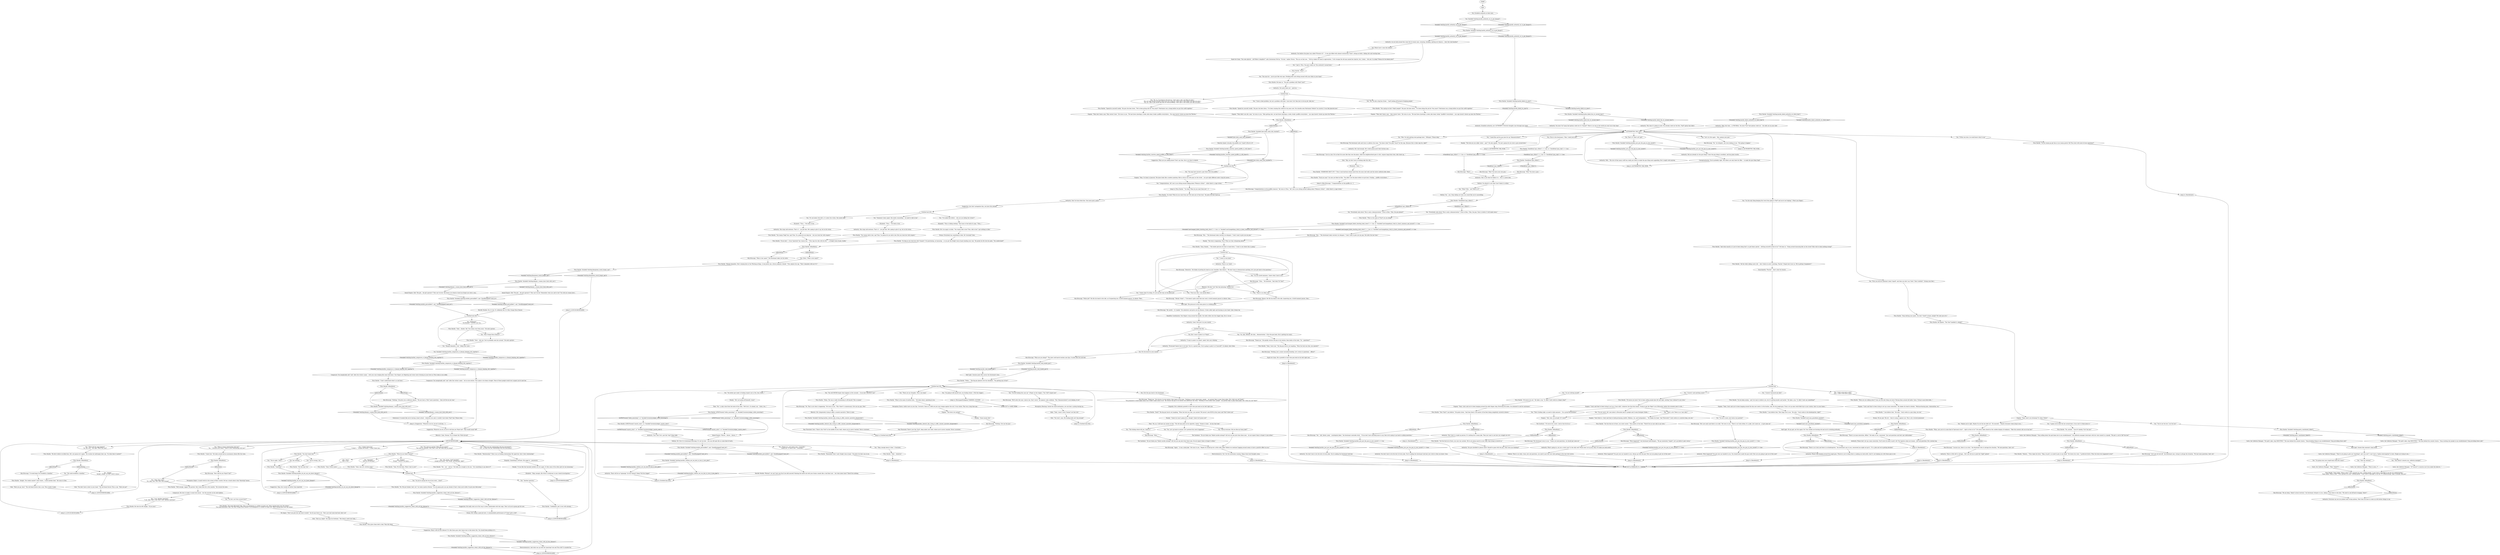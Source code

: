 # WHIRLING F1 / HARDIE AUTHORITY WC
# THE WHITE CHECK TO GET TO KLAASJE
# ==================================================
digraph G {
	  0 [label="START"];
	  1 [label="input"];
	  2 [label="You: \"First you tell me someone's been *raped*, and then you don't say *who*. That's bullshit!\" (Stomp your feet.)"];
	  3 [label="Authority: Everyone can see you picked some wrong options. Next time you have to come up with better things to say."];
	  4 [label="The Gardener: \"Of course he's racist. Look at how fat he is.\""];
	  5 [label="Kim Kitsuragi: \"What happened?\" the lieutenant half-whispers, \"We got absolutely *wiped*. Let's go before it gets worse.\""];
	  6 [label="Authority: There is no 'back'."];
	  7 [label="You: \"I see. Another question?\"\n\"I see, okay. That's cool, that's cool. Another question?\""];
	  8 [label="Titus Hardie: \"Speak for yourself, buddy.\" He puts the beer down. \"We've been giving shit for *ten years*! Martinaise was a dump before we put this outfit together.\""];
	  9 [label="Authority: Not quite there yet -- push on."];
	  10 [label="Titus Hardie: \"You wanna talk to her, cop? Fine. I'm gonna let you talk to her. But you treat her with respect.\""];
	  11 [label="You: \"Thank you, we'll talk to her.\" (Conclude.)\n\"Thank you, I'll talk to her.\" (Conclude.)"];
	  12 [label="Titus Hardie: \"Yeah -- blonde. Tall. Two rooms over from yours.\" He nods upstairs."];
	  13 [label="Jump to: [LYNCHUBENDGAME]"];
	  14 [label="Titus Hardie: \"You mean Revachol? Nah. She's an immigrant or a drifter of some sort. Been staying here over the winter.\"\n\"You mean Revachol? Nah. Our Miss Oranje Disco Dancer is an immigrant or a drifter of some sort. Been staying here over the winter.\""];
	  15 [label="You: \"Sex, drugs, *and* karaoke?\"\n(Laugh nervously.) \"Sex, drugs, and karaoke, right?\""];
	  16 [label="AUTHORITYWC FAIL HUB"];
	  17 [label="Titus Hardie: Variable[\"whirling.garte_vanishment_failed\"]"];
	  18 [label="Variable[\"whirling.garte_vanishment_failed\"]", shape=diamond];
	  19 [label="!(Variable[\"whirling.garte_vanishment_failed\"])", shape=diamond];
	  20 [label="You: \"This doesn't concern you, cafeteria manager!\""];
	  21 [label="Garte, the Cafeteria Manager: \"What is your...?\""];
	  22 [label="Titus Hardie: \"And what exactly is it you've been doing that's so god damn special -- shitting yourself in front of us?\" He leans in. \"Going around harassing kids on the street? Kids who've done nothing wrong?\""];
	  23 [label="Titus Hardie: \"I can believe that.\" He nods. \"Carly works in a gun shop, you see.\""];
	  24 [label="Titus Hardie: \"Fellas...\" The big guy glances over his shoulders. \"You getting any of this?\""];
	  25 [label="Titus Hardie: \"What in the name of mother-fuck...\" He looks closer, squinting at you."];
	  26 [label="Jump to: [Untitled hub (03)]"];
	  27 [label="Theo: \"No,\" a calm voice from the back of the room: \"He'll do it. Go ahead, son -- three, two...\""];
	  28 [label="Alain: \"Yeah, 'cause I sorta *wanna* see that shit.\""];
	  29 [label="You: \"Yes. Let's go back to normal. Let's pretend this never happened.\""];
	  30 [label="Authority: Don't let him drink that. One more push, quick!"];
	  31 [label="Titus Hardie: \"Klaasje Amandou. She's staying here at the Whirling-in-Rags. A real pretty one, silvery jumpsuit, blonde.\" Titus adjusts his cap. \"That's Amandou with an O-U.\""];
	  32 [label="Jump to: [LYNCHUBENDGAME]"];
	  33 [label="Authority: What happened? You got your ass handed to you. You should have made the gun work! How are you going to get out of this now?"];
	  34 [label="Composure: He tries to make it sound real casual -- but the muscles on his neck tighten."];
	  35 [label="Volition: I'm afraid it's not what *you* think it is either."];
	  36 [label="Untitled hub"];
	  37 [label="You: \"I haven't said anything racist!\""];
	  38 [label="Volition: There is no rally, c'mon. Just ask questions, you need to put this race rally garbage in the rear-view mirror."];
	  39 [label="Titus Hardie: \"What in the name of *fuck* are you doing?\""];
	  40 [label="Kim Kitsuragi: \"But...\" The lieutenant looks worried, he whispers: \"I don't want to give you my gun. Not after the last time.\""];
	  41 [label="Hand/Eye Coordination: Your fingers wrap around the handle, the index slides into the trigger loop. Do it. Go on!"];
	  42 [label="You: \"I'm going to kill myself now, you fucking whore.\" (Pull the trigger.)"];
	  43 [label="Titus Hardie: Variable[\"whirling.hardie_took_loaded_gun\"]"];
	  44 [label="Variable[\"whirling.hardie_took_loaded_gun\"]", shape=diamond];
	  45 [label="!(Variable[\"whirling.hardie_took_loaded_gun\"])", shape=diamond];
	  46 [label="Volition: No! Give it to Lieutenant Kitsuragi. It's not too late -- you can still spin this as some kind of tactic."];
	  47 [label="Perception (Hearing): Inside the small mechanism, you can hear a spring tensing up..."];
	  48 [label="Authority: Two! One! Do it, get this *one* thing right."];
	  49 [label="Authority: There will be no *spinning*. Do the *honest* thing! Pull the trigger!"];
	  50 [label="You: \"Congratulations. All I see is you sitting around talking about *Monica's titties* -- while there's a rape victim.\""];
	  51 [label="Untitled hub (03)"];
	  52 [label="You: \"So you're saying the two of you were... close?\""];
	  53 [label="Electrochemistry: And what was up with the *partying* she and Titus did? It sounded fun."];
	  54 [label="Titus Hardie: Variable[\"whirling.hardies_suggestion_whats_with_all_the_silences\"]"];
	  55 [label="Variable[\"whirling.hardies_suggestion_whats_with_all_the_silences\"]", shape=diamond];
	  56 [label="!(Variable[\"whirling.hardies_suggestion_whats_with_all_the_silences\"])", shape=diamond];
	  57 [label="You: \"Everybody calm down! This is only a demonstration!\" (Turn to Kim.) \"Kim, the gun please?\""];
	  58 [label="Authority: He's had enough. He's really gonna push their buttons now."];
	  59 [label="You: \"Kim, I'm only getting total garbage here.\" (Whisper) \"Please help.\""];
	  60 [label="Titus Hardie: \"Stop shitting your pants. You don't *need* to know, alright? We took care of it.\""];
	  61 [label="Titus Hardie: \"What, now you're in some kind of *personal crisis* -- right in front of us?\" He seems taken aback by this sudden display of weakness. \"Take this esoteric shit out of my bar!\""];
	  62 [label="Kim Kitsuragi: \"We are deep, *deep* in farce territory,\" the lieutenant whispers to you, taking a step closer to the door. \"We need to cool off and re-engage, *later*.\""];
	  63 [label="Titus Hardie: \"Of course you have! You've been calling people kipt left and right, inciting *race violence* in my town.\""];
	  64 [label="Titus Hardie: \"Get the fuck out of here, you racist carnie.\" Titus points at the door. \"There'll be no race rally in my town.\""];
	  65 [label="Authority: You got shredded to pieces there! Should've gone with the gun, what were you thinking?!"];
	  66 [label="Half Light: Oh my god, not this again! No! Your cheeks are burning red and you're sweating profusely..."];
	  67 [label="You: \"You better get ready to fucking respect me in: five, four, three...\""];
	  68 [label="You: Put the barrel in your mouth."];
	  69 [label="Half Light: Genuine panic flies across the lieutenant's face."];
	  70 [label="Kim Kitsuragi: \"Thank you.\" He returns it to his holster, then looks at the room: \"Nothing to worry about here, people -- my partner likes to play these jokes. He's what you call *dark*.\"\n\"You promised it would make sense, but It didn't make sense at all.\" He returns the gun to its holster and addresses the room: \"Nothing to worry about here, people -- my partner likes to play these jokes. He's what you call *dark*.\""];
	  71 [label="The Gardener: \"Do not think your *failed suicide attempt* will win you any pity from these men -- do not expect them to forget it soon either.\""];
	  72 [label="Electrochemistry: Yes! Get the serotonine running. Keeps those bad thoughts away."];
	  73 [label="You: \"I've asked this before -- why are you hiding the victim?!\""];
	  74 [label="Untitled hub (02)"];
	  75 [label="Shanky: \"It was like that karaoke incident all over again. Or like some of the other girls he was harassing.\""];
	  76 [label="Titus Hardie: \"You saying we don't *help* people?\" He puts the beer down. \"I've been doing this job for *ten years*! Martinaise was a dump before we put this outfit together.\""];
	  77 [label="Titus Hardie: \"So long as you treat her with *respect*. No questioning, no harassing -- or you got the freight train of pain heading your way.\" He grinds his fist into his palm. \"You understand?\""];
	  78 [label="Titus Hardie: Variable[\"whirling.hardies_composure_rc_klaasje_keeping_shit_together\"]"];
	  79 [label="Variable[\"whirling.hardies_composure_rc_klaasje_keeping_shit_together\"]", shape=diamond];
	  80 [label="!(Variable[\"whirling.hardies_composure_rc_klaasje_keeping_shit_together\"])", shape=diamond];
	  81 [label="Titus Hardie: Variable[\"whirling.klaasjeone_result_forgot_cop\"]"];
	  82 [label="Variable[\"whirling.klaasjeone_result_forgot_cop\"]", shape=diamond];
	  83 [label="!(Variable[\"whirling.klaasjeone_result_forgot_cop\"])", shape=diamond];
	  84 [label="Titus Hardie: Variable[\"whirling.hardies_reaction_speed_graffito_is_still_there\"]"];
	  85 [label="Variable[\"whirling.hardies_reaction_speed_graffito_is_still_there\"]", shape=diamond];
	  86 [label="!(Variable[\"whirling.hardies_reaction_speed_graffito_is_still_there\"])", shape=diamond];
	  87 [label="You: \"Sex?\"\n\"Was it sex?\" "];
	  88 [label="Titus Hardie: \"So you wanna go get him or you wanna pester Old Titus here with more of your questions?\""];
	  89 [label="Titus Hardie: \"Speak for yourself, buddy.\" He puts the beer down. \"I've been running this outfit for ten years now. You shoulda seen Martinaise *before* we started. It was like Jamrock now.\""];
	  90 [label="Kim Kitsuragi: \"Why? You have a gun.\""];
	  91 [label="You: Establish authority in their eyes."];
	  92 [label="You: Variable[\"whirling.hardie_authority_wc_to_get_klaasje\"]"];
	  93 [label="Variable[\"whirling.hardie_authority_wc_to_get_klaasje\"]", shape=diamond];
	  94 [label="!(Variable[\"whirling.hardie_authority_wc_to_get_klaasje\"])", shape=diamond];
	  95 [label="Jump to: [Hardiehub1]"];
	  96 [label="Titus Hardie: \"Sheesh...\" Titus wipes his brow. \"Okay, we get it, no need to piss in my drink!\" He lowers his voice. \"I preferred Sylvie. What the fuck even happened to her?\""];
	  97 [label="Eugene: \"Sure there is. Carly said they're bulk-purchasing confetti. Ribbons, too, and loudspeakers...\" He shakes his head. \"And *fireworks*! Carly works at a carnival shop, you see.\""];
	  98 [label="Titus Hardie: IsKimHere()"];
	  99 [label="IsKimHere()", shape=diamond];
	  100 [label="!(IsKimHere())", shape=diamond];
	  101 [label="Titus Hardie: IsKimHere()"];
	  102 [label="IsKimHere()", shape=diamond];
	  103 [label="!(IsKimHere())", shape=diamond];
	  104 [label="Eugene: \"Yeah, Carly said you've been hanging around the adult diaper shop. Browsing the aisles, too ashamed to ask for assistance.\""];
	  105 [label="Kim Kitsuragi: \"Yes -- shit, faeces, poop -- scatological jokes,\" the lieutenant concludes dryly . \"If you don't have anything more to say, then we're going to go back to asking questions.\""];
	  106 [label="You: \"What? Who -- me? What is it?\""];
	  107 [label="You: \"I have a beer-problem, but not a problem with beer. I also have *no* idea how to do my job. Like you.\""];
	  108 [label="You: \"You're wrong, I do.\""];
	  109 [label="Kim Kitsuragi: \"It would help if we establish a timeline.\""];
	  110 [label="Jump to: [Hardiehub1]"];
	  111 [label="Titus Hardie: He repeats: \"The *law* handled it, alright?\""];
	  112 [label="You: \"If Kim was here, he would know what to say.\""];
	  113 [label="You: \"I'm gonna tear your stupid hairy head off, Garte!\""];
	  114 [label="Kim Kitsuragi: \"Let's just all cool off,\" the lieutenant says, trying to salvage the situation. \"We had some questions, that's all.\""];
	  115 [label="You: \"I'm not racist! All I care about is Revachol and it's people and if some foreigner thinks...\""];
	  116 [label="Jump to: [NewspaperEndgame(\"HARDIES_SUICIDE\",  ...]"];
	  117 [label="Titus Hardie: \"Fellas. The cop is really threatening to off himself. This is insane.\""];
	  118 [label="Perception (Taste): Acidic taste on your lips. Corrosive. Once as a child you put your tongue against the rail. It was winter. That was a long time ago..."];
	  119 [label="You: \"The fucking whore left me, I know it.\""];
	  120 [label="Kim Kitsuragi: \"Nothing. Just a minor misunderstanding. Let's return to questions -- officer?\""];
	  121 [label="Titus Hardie: \"Yeah, I have one.\" The big guy bursts out laughing. \"What the fuck was that, you nancies?\""];
	  122 [label="You: \"When did the rape happen?\"\n\"So, the, erm... the rape. When was that?\""];
	  123 [label="Empathy: Something is off here. His anger is... possessive."];
	  124 [label="Titus Hardie: He leans in. \"You got a problem with *beer* now?\""];
	  125 [label="You: \"Klaasje Amandou. Cool.\" (Keep your cool.)"];
	  126 [label="You: Variable[\"whirling.hardies_composure_rc_klaasje_keeping_shit_together\"]"];
	  127 [label="Variable[\"whirling.hardies_composure_rc_klaasje_keeping_shit_together\"]", shape=diamond];
	  128 [label="!(Variable[\"whirling.hardies_composure_rc_klaasje_keeping_shit_together\"])", shape=diamond];
	  129 [label="Endurance: It sounds like you're having a heart attack -- whatever you said, it couldn't have been *that* bad. Please relax."];
	  130 [label="Titus Hardie: IsKimHere()"];
	  131 [label="IsKimHere()", shape=diamond];
	  132 [label="!(IsKimHere())", shape=diamond];
	  133 [label="Authority: She stops mid-sentence. That's it -- you got him. He's going to give it up, but on his terms."];
	  134 [label="Titus Hardie: IsKimHere()"];
	  135 [label="IsKimHere()", shape=diamond];
	  136 [label="!(IsKimHere())", shape=diamond];
	  137 [label="Glen: \"Here you go, boss!\" The tall blond throws him a can. Titus cracks it open."];
	  138 [label="You: \"Everybody calm down! This is only a demonstration!\" (Turn to Kim.) \"Kim, the gun. Yours is better. It will make sense.\""];
	  139 [label="Titus Hardie: \"Yeah -- whatever.\""];
	  140 [label="Titus Hardie: \"All the while talking racist shit -- don't think we aren't watching, *fascha*. People here trust us. We're getting *complaints*.\""];
	  141 [label="Titus Hardie: Variable[\"whirling.hardie_failed_wc_once\"]"];
	  142 [label="Variable[\"whirling.hardie_failed_wc_once\"]", shape=diamond];
	  143 [label="!(Variable[\"whirling.hardie_failed_wc_once\"])", shape=diamond];
	  144 [label="Titus Hardie: Variable[\"whirling.hardie_failed_the_wc_second_time\"]"];
	  145 [label="Variable[\"whirling.hardie_failed_the_wc_second_time\"]", shape=diamond];
	  146 [label="!(Variable[\"whirling.hardie_failed_the_wc_second_time\"])", shape=diamond];
	  147 [label="You: \"I'm the only thing keeping this town from going to *hell* and you're not helping.\" (Point your finger.)"];
	  148 [label="Titus Hardie: IsKimHere()"];
	  149 [label="IsKimHere()", shape=diamond];
	  150 [label="!(IsKimHere())", shape=diamond];
	  151 [label="Titus Hardie: IsKimHere()"];
	  152 [label="IsKimHere()", shape=diamond];
	  153 [label="!(IsKimHere())", shape=diamond];
	  154 [label="Authority: Please don't set up a mass execution. You'll never be able to pull it off. The logistics alone are insane... Just ask questions. Be a normal cop."];
	  155 [label="Authority: This Carly is a made up person. It's nothing but a mean joke. They just want to see how you wriggle out of it."];
	  156 [label="You: \"You will NEVER forget what happens in five seconds -- if you don't RESPECT me!\""];
	  157 [label="Shanky: \"He's not gonna off himself, c'mon!\""];
	  158 [label="Titus Hardie: IsTHCPresent(\"caustic_echo\")  or  Variable[\"inventory.ledger_caustic_echo\"]"];
	  159 [label="IsTHCPresent(\"caustic_echo\")  or  Variable[\"inventory.ledger_caustic_echo\"]", shape=diamond];
	  160 [label="!(IsTHCPresent(\"caustic_echo\")  or  Variable[\"inventory.ledger_caustic_echo\"])", shape=diamond];
	  161 [label="Kim Kitsuragi: \"We'll solve the case. Look at me. Don't worry.\" He appears calm suddenly. \"This *demonstration* is not helping. At all.\""];
	  162 [label="Jump to: [LYNCHUBENDGAME]"];
	  163 [label="Titus Hardie: \"Not the way I do.\""];
	  164 [label="Titus Hardie: IsKimHere()"];
	  165 [label="IsKimHere()", shape=diamond];
	  166 [label="!(IsKimHere())", shape=diamond];
	  167 [label="Titus Hardie: \"So what? What do you want from me? We took care of that fuck.\" He picks the beer back up."];
	  168 [label="Authority: She stops mid-sentence. That's it -- you got him. He's going to give it up, but on his terms."];
	  169 [label="Fat Angus: \"Don't you give her any more trouble!\" the fat guy blurts out. \"She's just had some bad luck, that's all.\""];
	  170 [label="Suggestion: Okay, this turned out better than expected."];
	  171 [label="Jump to: [Kim Kitsuragi: \"\"Congratulations on the graffito re...\"]"];
	  172 [label="You: \"Let's try this again -- Kim, gimme your gun.\""];
	  173 [label="Authority: You don't have to be the butt of every joke. You're making the lieutenant look bad."];
	  174 [label="Drama: He's doing a good job here. A commendable performance of *I don't give a shit*."];
	  175 [label="Eugene: \"Yeah, aren't you listening? It's done. Finito!\""];
	  176 [label="Encyclopedia: *Fascha* -- that's short for fascist."];
	  177 [label="Kim Kitsuragi: The lieutenant turns to you. \"Unless you had questions, we should get some air.\""];
	  178 [label="Kim Kitsuragi: \"He's not racist and there is no rally.\" He turns to you. \"There is no Carly either, it's a joke. Let's move on -- or get some air.\""];
	  179 [label="Titus Hardie: \"So you keep saying -- and I do want to believe you, but it's getting harder and harder.\" He takes a sip. \"E, didn't Carly say something?\""];
	  180 [label="You: \"I want to turn back.\""];
	  181 [label="You: Give the gun back to the lieutenant."];
	  182 [label="Shanky: \"Some insane shit.\""];
	  183 [label="Titus Hardie: Variable[\"whirling.hardies_rhetoric_kim_trying_to_offer_conuter_narrative_desperately\"]"];
	  184 [label="Variable[\"whirling.hardies_rhetoric_kim_trying_to_offer_conuter_narrative_desperately\"]", shape=diamond];
	  185 [label="!(Variable[\"whirling.hardies_rhetoric_kim_trying_to_offer_conuter_narrative_desperately\"])", shape=diamond];
	  186 [label="Jump to: [LYNCHUBENDGAME]"];
	  187 [label="Authority: As you look around this room full of sweaty men, swearing, drinking, spitting out tobacco.... does this look familiar?"];
	  188 [label="Titus Hardie: \"I know her.\" He looks around and an uncommon silence fills the room."];
	  189 [label="Perception (Sight): A small twitch in the corner of Kim's mouth. He has a hunch about what *knowing* means."];
	  190 [label="Suggestion: Just don't antagonize him, you have this already."];
	  191 [label="Titus Hardie: Variable[\"whirling.klaasje_i_wanna_have_fuck_with_you\"]"];
	  192 [label="Variable[\"whirling.klaasje_i_wanna_have_fuck_with_you\"]", shape=diamond];
	  193 [label="!(Variable[\"whirling.klaasje_i_wanna_have_fuck_with_you\"])", shape=diamond];
	  194 [label="You: \"Karaoke?\"\n\"Did you do karaoke?\""];
	  195 [label="Titus Hardie: CheckItem(\"gun_villiers\")"];
	  196 [label="CheckItem(\"gun_villiers\")", shape=diamond];
	  197 [label="!(CheckItem(\"gun_villiers\"))", shape=diamond];
	  198 [label="Authority: Did you already try the gun thing? I hear the gun thing is excellent, and has great results."];
	  199 [label="Jump to: [AUTHORITYWC FAIL HUB]"];
	  200 [label="Garte, the Cafeteria Manager: \"For god's sake, stop SHOUTING!\" The man behind the counter shouts. \"Stop breaking things in my establishment! Stop provoking those oafs!\""];
	  201 [label="Titus Hardie: \"Of course you are.\" He takes a sip. \"E, didn't Carly work in a diaper shop?\""];
	  202 [label="You: \"I'm not a racist. Just look at my partner!\""];
	  203 [label="Jump to: [Hardiehub1]"];
	  204 [label="Jump to: [Hardiehub1]"];
	  205 [label="Kim Kitsuragi: \"But...\" The lieutenant looks worried, he whispers: \"I don't want to give you my gun.\""];
	  206 [label="Untitled hub (02)"];
	  207 [label="Kim Kitsuragi: \"What are you doing?!\" The short cold barrel touches your lips. It tastes like iron and hell."];
	  208 [label="You: \"These are my thoughts. This is my head.\""];
	  209 [label="Titus Hardie: Variable[\"whirling.necktie_personified\"]  and  CheckEquipped(\"neck_tie\")"];
	  210 [label="Variable[\"whirling.necktie_personified\"]  and  CheckEquipped(\"neck_tie\")", shape=diamond];
	  211 [label="!(Variable[\"whirling.necktie_personified\"]  and  CheckEquipped(\"neck_tie\"))", shape=diamond];
	  212 [label="Pain Threshold: Don't. There's this *itch* in the middle of your skull, where you've never reached. Never scratched..."];
	  213 [label="You: \"So, uhm. Behold, the uhm... demonstration.\" (Give the gun back, this is getting too scary.)"];
	  214 [label="Glen: \"You won't, man. His fucking balls ain't big enough!\""];
	  215 [label="Titus Hardie: Variable[\"pier.cindy_main_hub_reached\"]"];
	  216 [label="Variable[\"pier.cindy_main_hub_reached\"]", shape=diamond];
	  217 [label="!(Variable[\"pier.cindy_main_hub_reached\"])", shape=diamond];
	  218 [label="You: \"What is *your* relationship with her?\"\n\"So...\" (Scratch your head.) \"What is your relationship with her?\""];
	  219 [label="Elizabeth: \"Titus is hiding nothing.\" She turns to the hulk of a man. \"Titus...\""];
	  220 [label="Eugene: \"Man, I've been to Jamrock. The place looks like a modern painting. Kids as old as ten with guns on the street -- you got eight different mobs vying for power...\""];
	  221 [label="Kim Kitsuragi: \"What is her name?\" The lieutenant takes out his notes."];
	  222 [label="You: \"Miss Oranje Disco Dancer?\""];
	  223 [label="You: \"Alright.\"\n\"Alright, alright, we don't need to know.\""];
	  224 [label="Titus Hardie: \"Yeah. We did them. What's that to you?\""];
	  225 [label="You: (Turn to the lieutenant.) \"Kim, I need your gun.\""];
	  226 [label="Authority: This is not what he thinks it is -- this is a great idea."];
	  227 [label="You: \"You're not the law. I am the law!\""];
	  228 [label="Kim Kitsuragi: \"I assure you, there is no crisis,\" the lieutenant tries to salvage the situation. \"We had questions, that's all.\""];
	  229 [label="Jump to: [Hardiehub1]"];
	  230 [label="Garte, the Cafeteria Manager: \"Wait, *what*?!\""];
	  231 [label="You: \"I haven't harassed any kids!\""];
	  232 [label="Jump to: [Hardiehub1]"];
	  233 [label="Titus Hardie: \"I can believe that. That rings true to me.\" He nods. \"Carly works in the kindergarten, right?\""];
	  234 [label="Shanky: \"I knew he wasn't gonna do it, though! I knew he'd pussy out!\""];
	  235 [label="Elizabeth: \"Titus...\" He looks at her."];
	  236 [label="Esprit de Corps: \"You seen Apricot -- old Pidieu's daughter?\" asks Lieutentant McCoy. \"Uh-huh,\" replies Torson. \"The ass on that one...\" McCoy shakes his head in appreciation. \"A bit strange the old man named her Apricot, but, I mean -- who am I to judge? Wanna hit the kebab joint?\""];
	  237 [label="You: (Nod.) \"What is her name?\""];
	  238 [label="Titus Hardie: CheckItem(\"gun_villiers\")"];
	  239 [label="CheckItem(\"gun_villiers\")", shape=diamond];
	  240 [label="!(CheckItem(\"gun_villiers\"))", shape=diamond];
	  241 [label="Half Light: Sounds like someone's dam broke."];
	  243 [label="Authority: What's going on, are you a racist now? Is the rally real? Please don't set up any rally, it'll make you look awful!"];
	  244 [label="Eugene: \"Yeah, Carly said you've been hanging around the day-care centre. In the bushes, man. By the jungle-gym. Tryna' set up some weird field trip to your station, that's in your home...\""];
	  245 [label="Kim Kitsuragi: \"There is no Carly and there is no kindergarten,\" the lieutenant says to you, concerned you might not get it. \"It's a joke and we're getting derailed.\""];
	  246 [label="Jump to: [Hardiehub1]"];
	  247 [label="You: \"There is no other way.\""];
	  248 [label="You: But I want to point it at *them*."];
	  249 [label="Untitled hub (03)"];
	  250 [label="Horrific Necktie: *Bratan*, we can't have any fun if you kill yourself. Painting the booth red with your brains sounds like a real blast now -- but what about later? There'll be nothing."];
	  251 [label="Titus Hardie: \"Dark?\" The big guy bursts out laughing. \"What the fuck was that, you carnies? We haven't seen RCM in four years and *this* shows up!\""];
	  252 [label="Theo: \"No, no. I still have my money on him.\" The old man pulls on his cigarette, slowly. \"Sooner or later -- he has that look.\""];
	  253 [label="You: \"Ha-ha everyone. Did you like my funny joke?\""];
	  254 [label="The Gardener: \"Do not think your *failed suicide attempt* will win you any pity from these men. Do not expect them to forget it either.\""];
	  255 [label="Empathy: He is infinitely grateful to have that gun back on his belt right now."];
	  256 [label="Jump to: [AUTHORITYWC FAIL HUB]"];
	  257 [label="You: \"So she's not from around here?\""];
	  258 [label="LYNCHUBENDGAME"];
	  259 [label="Titus Hardie: \"What do you think I meant?\""];
	  260 [label="Glen: \"Shut up, Angie!\" He slaps his forehead. \"She doesn't need your help...\""];
	  261 [label="Titus Hardie: Variable[\"whirling.hardie_failed_authority_wc_third_time\"]"];
	  262 [label="Variable[\"whirling.hardie_failed_authority_wc_third_time\"]", shape=diamond];
	  263 [label="!(Variable[\"whirling.hardie_failed_authority_wc_third_time\"])", shape=diamond];
	  264 [label="Authority: You have *so* many bad options ruled out it's *insane*! There is no way in the world you won't do it this time!"];
	  265 [label="Eugene: \"Carly said they've been trying to set up a *race rally*, whatever the fuck that means. Trying to get the *kipts* out of Revachol, before the economy goes to shit...\""];
	  266 [label="Eugene: \"Shit, boss, he actually *is* racist!\""];
	  267 [label="Titus Hardie: Variable[\"yard.cuno_punchhub_reached\"]"];
	  268 [label="Variable[\"yard.cuno_punchhub_reached\"]", shape=diamond];
	  269 [label="!(Variable[\"yard.cuno_punchhub_reached\"])", shape=diamond];
	  270 [label="Kim Kitsuragi: \"Police job?\" He tilts his head to the side, as if inspecting you. A brief moment passes. In silence. Then..."];
	  271 [label="Titus Hardie: He rubs his left temple. \"If you must.\""];
	  272 [label="Drama: Everybody has something to hide. He *certainly* does."];
	  273 [label="Eugene: \"They didn't see shit, man,\" he turns to you. \"Kids getting shot, we had three shootings a week, fuckin' graffito everywhere -- you cops haven't shown up since the Thirties.\""];
	  274 [label="Titus Hardie: \"Remember what I said: freight train of pain.\" He points his beer can at you."];
	  275 [label="Untitled hub (02)"];
	  276 [label="Suggestion: Whatever you do, do not to tell him you *know her*. That would sound *off*."];
	  277 [label="Suggestion: What's with all the silences? It's like these guys don't know how to feel about this. You should keep picking at it..."];
	  278 [label="Untitled hub"];
	  279 [label="Suggestion: He really went out of his way to seem comfortable with this topic. That's all you're gonna get for now."];
	  280 [label="Kim Kitsuragi: \"Live in a bar. Sit on their fat asses like they own the place, while the neighbourhood goes to shit, corpses hang from trees, kids shoot up...\""];
	  281 [label="Titus Hardie: \"EVERYONE SHUT UP!!!\" Titus's loud baritone echoes back from the mess hall walls and the entire cafeteria falls silent."];
	  282 [label="Garte, the Cafeteria Manager: \"For god's sake, stop SHOUTING!\" The man behind the counter shouts. \"Stop crashing into people in my establishment! Stop provoking those oafs!\""];
	  283 [label="You: \"Maybe you're right. Maybe I'm not the law after all.\" (To yourself.)  \"Maybe everyone's been lying to me...\""];
	  284 [label="You: \"Shut up, barman!\""];
	  285 [label="Titus Hardie: \"Easy, babes. What is this?\" Titus spreads his arms, smiling gently. \"I can't have a slap-fight in my bar. It's embarrassing.\"\n\"Easy, babes. What is this?\" Titus spreads his arms, smiling gently. \"I can't have a slap-fight in my bar. It's embarrassing. Take it outside, will you?\""];
	  286 [label="Titus Hardie: IsKimHere()"];
	  287 [label="IsKimHere()", shape=diamond];
	  288 [label="!(IsKimHere())", shape=diamond];
	  289 [label="Eugene: \"Carly said they've been trying to set up a mass execution.\" He shakes his head in disdain. \"Bulk-purchasing guns. Ammunition, too.\""];
	  290 [label="Titus Hardie: IsKimHere()"];
	  291 [label="IsKimHere()", shape=diamond];
	  292 [label="!(IsKimHere())", shape=diamond];
	  293 [label="Kim Kitsuragi: \"Merely *what*...?\" He doesn't quite catch that last word. A brief moment passes in silence, then..."];
	  294 [label="Kim Kitsuragi: \"Detective.\" He thinks of putting his hand on your shoulder, then doesn't. \"We don't have to demonstrate anything, let's just get back to the questions.\""];
	  295 [label="Kim Kitsuragi: Silence. He tilts his head to the side, inspecting you. A brief moment passes, then..."];
	  296 [label="Kim Kitsuragi: \"Thank you.\" He quickly returns the gun to his holster, then looks at the room. \"So -- questions?\""];
	  297 [label="Titus Hardie: CheckItem(\"gun_villiers\") == true  or  CheckItem(\"gun_ruby\") == true"];
	  298 [label="CheckItem(\"gun_villiers\") == true  or  CheckItem(\"gun_ruby\") == true", shape=diamond];
	  299 [label="!(CheckItem(\"gun_villiers\") == true  or  CheckItem(\"gun_ruby\") == true)", shape=diamond];
	  300 [label="You: Where have I seen this before?"];
	  301 [label="Titus Hardie: \"Relationship?! There was no fucking relationship! He raped her, that's their relationship!\""];
	  302 [label="Titus Hardie: IsKimHere()"];
	  303 [label="IsKimHere()", shape=diamond];
	  304 [label="!(IsKimHere())", shape=diamond];
	  305 [label="Eugene: \"They don't know, man -- they weren't here.\" He turns to you. \"We had three shootings a week, kids dead, fuckin' *graffito* everywhere -- you cops haven't shown up since the Thirties.\""];
	  306 [label="You: \"You're right, I don't.\""];
	  307 [label="Titus Hardie: \"Good boy.\""];
	  308 [label="Titus Hardie: \"I don't understand what's so cool here.\""];
	  309 [label="Titus Hardie: \"Yeah, tons of it. All the songs.\""];
	  310 [label="Titus Hardie: Variable[\"whirling.hardies_suggestion_whats_with_all_the_silences\"]"];
	  311 [label="Variable[\"whirling.hardies_suggestion_whats_with_all_the_silences\"]", shape=diamond];
	  312 [label="!(Variable[\"whirling.hardies_suggestion_whats_with_all_the_silences\"])", shape=diamond];
	  313 [label="Drama: Oh my god, The Art -- they're using it against you. This is all a twisted phantasie!"];
	  314 [label="Kim Kitsuragi: \"There's no mass-execution, officer.\" He looks at you, concerned. \"Just ask questions and don't get sidetracked.\""];
	  315 [label="Jump to: [Hardiehub1]"];
	  316 [label="Titus Hardie: \"Now *that* I can believe.\" He points down. \"And then there's the matter of the floor being completely covered in faeces.\""];
	  317 [label="Titus Hardie: Variable[\"yard.hanged_failed_shooting_body_down\"] == true  or  Variable[\"yard.hangedman_tried_to_shoot_cunoesse_and_missed\"] == true"];
	  318 [label="Variable[\"yard.hanged_failed_shooting_body_down\"] == true  or  Variable[\"yard.hangedman_tried_to_shoot_cunoesse_and_missed\"] == true", shape=diamond];
	  319 [label="!(Variable[\"yard.hanged_failed_shooting_body_down\"] == true  or  Variable[\"yard.hangedman_tried_to_shoot_cunoesse_and_missed\"] == true)", shape=diamond];
	  320 [label="You: \"Trust me, Kim. I am merely flesh.\""];
	  321 [label="Titus Hardie: \"Easy, Shanks...\" The leader gestures for him to stand down. \"I want to see where this is going.\""];
	  322 [label="Authority: *I want to point it at them*, phah! Quit your whining."];
	  323 [label="Rhetoric: He's desperately trying to offer a counter-narrative. There is none."];
	  324 [label="Titus Hardie: \"You don't know her.\""];
	  325 [label="You: \"You must be -- you're just like real cops. Drinking beer and sitting around with your dicks in your hand.\""];
	  326 [label="You: \"I think I know her.\"\n\"I think I...\" (Laugh nervously.) \"I think I know her.\""];
	  327 [label="You: \"Okay. How well?\"\n\"Oh, okay, cool, cool. How well though?\""];
	  328 [label="Titus Hardie: \"Well enough, copper. We partied. She's been here for a few months.\" He crosses his arms."];
	  329 [label="You: \"Another question.\""];
	  330 [label="Titus Hardie: \"Goddamnit, get it over with already...\""];
	  331 [label="Titus Hardie: \"Sure -- why not. You've probably seen her around.\" He nods upstairs."];
	  332 [label="Horrific Necktie: Oh, it's her. It's definitely her. It's Miss Oranje Disco Dancer."];
	  333 [label="Rhetoric: Calm. Normal. Try to forget this *little hiccup*."];
	  334 [label="You: \"Okay, enough about it then.\" (Conclude.)"];
	  335 [label="Authority: Well... The rest of that nancy stuff was really just there to make the gun thing more appealing. But it might work anyway."];
	  336 [label="Titus Hardie: Variable[\"whirling.hardie_authority_wc_to_get_klaasje\"]"];
	  337 [label="Variable[\"whirling.hardie_authority_wc_to_get_klaasje\"]", shape=diamond];
	  338 [label="!(Variable[\"whirling.hardie_authority_wc_to_get_klaasje\"])", shape=diamond];
	  339 [label="Titus Hardie: \"Fuck you man!\" his eyes are fixed on Kim. \"You didn't see the place before we got here. Fucking... graffito everywhere...\""];
	  340 [label="Glen: \"Hey, we don't have to fucking take this shit...\""];
	  341 [label="Titus Hardie: \"No, asshole -- *you're* nobody. *I'm* the law!\""];
	  342 [label="Garte, the Cafeteria Manager: \"They're not going to give you *anything*, can't you see?! I can't have a *police interrogation* in here. People are trying to eat...\""];
	  343 [label="Authority: You don't have to be the butt of every joke. You're making the lieutenant look bad. Just stick to what you know. Guns."];
	  344 [label="Half Light: The pressure in the room grows to a boiling point."];
	  345 [label="You: \"I'm not fucking this case up!\" (Finger on the trigger.) \"You *will* respect me!\""];
	  346 [label="Titus Hardie: IsTHCPresent(\"white_mourning\")  or  Variable[\"inventory.ledger_white_mourning\"]"];
	  347 [label="IsTHCPresent(\"white_mourning\")  or  Variable[\"inventory.ledger_white_mourning\"]", shape=diamond];
	  348 [label="!(IsTHCPresent(\"white_mourning\")  or  Variable[\"inventory.ledger_white_mourning\"])", shape=diamond];
	  349 [label="Jump to: [Untitled hub (03)]"];
	  350 [label="Titus Hardie: Variable[\"whirling.hardies_volition_not_too_late_to_turn_it_into_joke\"]"];
	  351 [label="Variable[\"whirling.hardies_volition_not_too_late_to_turn_it_into_joke\"]", shape=diamond];
	  352 [label="!(Variable[\"whirling.hardies_volition_not_too_late_to_turn_it_into_joke\"])", shape=diamond];
	  353 [label="Esprit de Corps: He is grateful to have that gun back on his belt right now."];
	  354 [label="You: \"It's not about who did it, it's about the victim. She needs help.\""];
	  355 [label="Titus Hardie: \"Huh?\""];
	  356 [label="Authority: You believe the place was called *Precinct 41* -- it was also filled with (almost exclusively) *men*, sitting on desks, talking shit and wasting time."];
	  357 [label="Elizabeth: \"Titus...\" He looks at her."];
	  358 [label="Elizabeth: \"Okay, enough. All of this is irrelevant to your stated investigation.\""];
	  359 [label="Jump to: [Hardiehub1]"];
	  360 [label="Jump to: [LYNCHUBENDGAME]"];
	  361 [label="Titus Hardie: Variable[\"whirling.hardies_just_put_the_gun_in_your_mouth\"] == true"];
	  362 [label="Variable[\"whirling.hardies_just_put_the_gun_in_your_mouth\"] == true", shape=diamond];
	  363 [label="!(Variable[\"whirling.hardies_just_put_the_gun_in_your_mouth\"] == true)", shape=diamond];
	  364 [label="Authority: There is little left to salvage... Did I not tell you to pick the *right* option?"];
	  365 [label="Garte, the Cafeteria Manager: \"Stop yelling about the god damn law in my establishment!\" the cafeteria manager interrupts with his voice raised to a squeak. \"We get it, you're *all* the law!\""];
	  366 [label="You: \"I'm not shitting myself!\""];
	  367 [label="Titus Hardie: \"What are you talking about? Guns are the only thing you have! Waving them around old ladies' faces. Trying to gun down kids...\""];
	  368 [label="Untitled hub"];
	  369 [label="Kim Kitsuragi: \"No. That is not what is happening.\" He turns to you. \"This *show* is unnecessary. Give me my gun. Now.\""];
	  370 [label="Kim Kitsuragi: \"Again -- it was a dark joke.\" He turns to you. \"Maybe we should go for a little walk, joker? Before we continue? Jogging around seems to have a positive effect on you.\""];
	  371 [label="Jump to: [Hardiehub1]"];
	  372 [label="Kim Kitsuragi: \"How well do you *know* her?\""];
	  373 [label="Untitled hub"];
	  374 [label="You: \"No, I'm also a big fan of beer -- *and* jerking off instead of helping people.\""];
	  375 [label="Eugene: \"They don't know, man. They weren't here.\" He turns to you. \"We had three shootings a week, kids dead, fuckin' graffito everywhere... You cops haven't shown up since the Thirties.\""];
	  376 [label="Reaction Speed: Actually, the graffito isn't *quite* off yet is it?"];
	  377 [label="Kim Kitsuragi: \"Nothing.\" He gives you a sideways glance. \"We just have a *few* more questions -- then we'll be on our way.\""];
	  378 [label="Composure: You inexplicably add \"cool\" after the victim's name -- with your eyes bulging like some wild beast. Your fingers are fidgeting and sweat starts forming on your brow as Titus looks at you oddly."];
	  379 [label="Inland Empire: Shit! The girl... the girl upstairs?! That can't be her. She knows you drank so hard you forgot you were a cop..."];
	  380 [label="Glen: \"You don't have a beer in your hand.\" The tall blond throws Titus a can. \"Here you go!\""];
	  381 [label="Jump to: [LYNCHUBENDGAME]"];
	  382 [label="Titus Hardie: \"Yeah. Pretty much.\""];
	  383 [label="Titus Hardie: Variable[\"whirling.hardies_do_not_say_you_know_klaasje\"]"];
	  384 [label="Variable[\"whirling.hardies_do_not_say_you_know_klaasje\"]", shape=diamond];
	  385 [label="!(Variable[\"whirling.hardies_do_not_say_you_know_klaasje\"])", shape=diamond];
	  386 [label="Titus Hardie: Variable[\"whirling.hardies_just_put_the_gun_in_your_mouth\"]"];
	  387 [label="Variable[\"whirling.hardies_just_put_the_gun_in_your_mouth\"]", shape=diamond];
	  388 [label="!(Variable[\"whirling.hardies_just_put_the_gun_in_your_mouth\"])", shape=diamond];
	  389 [label="Authority: Please stop hanging around the jungle-gym. Whatever you're doing there is making you look awful. And it's not helping you with these guys at all."];
	  390 [label="You: \"I'm not scared anymore. I know what I have to do.\""];
	  391 [label="Jump to: [Untitled hub (03)]"];
	  392 [label="You: \"Someone's been raped. She needs counselling -- we need to talk to her.\""];
	  393 [label="Titus Hardie: \"You wanna *help* her, cop? Fine, I'm, gonna let you help her -- but you treat her with respect.\""];
	  394 [label="Titus Hardie: He's too angry to drink. \"You wanna talk to her? Fine, talk to her! I got nothing to hide.\""];
	  395 [label="You: \"K-Klaasje?\"\n\"K-k-Klaasje?\" (Correct your tie.)"];
	  396 [label="Titus Hardie: Titus gives them both a look. They fall silent."];
	  397 [label="Jump to: [AUTHORITYWC FAIL HUB]"];
	  398 [label="Titus Hardie: Variable[\"whirling.hardies_just_put_the_gun_in_your_mouth\"] == true"];
	  399 [label="Variable[\"whirling.hardies_just_put_the_gun_in_your_mouth\"] == true", shape=diamond];
	  400 [label="!(Variable[\"whirling.hardies_just_put_the_gun_in_your_mouth\"] == true)", shape=diamond];
	  401 [label="Jump to: [Hardiehub1]"];
	  402 [label="Rhetoric: He does *not* like that phrasing. Neither do I."];
	  403 [label="Kim Kitsuragi: \"Why? You have your own gun.\""];
	  404 [label="Conceptualization: You're probably right. The others are only there for filler -- to make the gun thing *pop*."];
	  405 [label="You: \"I guess we're both the law around here, if you start to think about it.\""];
	  406 [label="Garte, the Cafeteria Manager: \"Of *course* it concerns me if you make this kind of...\""];
	  407 [label="You: \"That's a lie! There is no 'race rally'!\""];
	  408 [label="Titus Hardie: \"Get the fuck out of here, you race war asshole. We're not gonna march in your rally, stop trying to recruit us.\""];
	  409 [label="Jump to: [Hardiehub1]"];
	  410 [label="Shanky: \"The fuck is happening, Titus? What are they whispering about?\""];
	  411 [label="You: \"I know what I'm doing. It's not my first day on the police-job.\""];
	  412 [label="Kim Kitsuragi: \"Be careful -- it's loaded.\" He unholsters and gives you his firearm. It feels oddly light and buzzing in your hand. Like a funny toy."];
	  413 [label="Authority: *Everyone* knows how to do that! You're a special man. You're going to point it at *yourself*. Go ahead, show them."];
	  414 [label="Inland Empire: *Kisses... kisses... kisses...*"];
	  415 [label="You: \"I need Kim and his gun here for my *demonstration*.\""];
	  416 [label="Kim Kitsuragi: \"Why?\""];
	  417 [label="Kim Kitsuragi: \"Congratulations on the graffito removal.\" He turns to Titus. \"All I see is you sitting around talking about *Monica's titties* -- while there's a rape victim.\""];
	  418 [label="Titus Hardie: \"He did it before we killed him. He's not gonna do it again.\" He crushes his half-empty beer can. \"So what does it matter?\""];
	  419 [label="Jump to: [Suggestion: \"Whatever you do, do not to tell him...\"]"];
	  420 [label="Jump to: [Hardiehub1]"];
	  421 [label="Kim Kitsuragi: \"No,\" he whispers, not even looking at you. \"Not going to happen.\""];
	  422 [label="You: \"That's fucking right, no need to hide anymore -- I'm a proud Revacholian!\""];
	  423 [label="Authority: This time it's going to work. You already ruled out the first, *bad* option that didn't."];
	  424 [label="Authority: Okay, this time... is FOR REAL. You have *two* bad options ruled out -- the odds are on your side!"];
	  425 [label="Kim Kitsuragi: The lieutenant nods and turns to address the room: \"You know what? You guys *must* be the cops. Because this is what cops do, right?\""];
	  426 [label="You: That's it? That's all I got?"];
	  427 [label="You: \"I don't even have a gun!\"\n(Lie.) \"I don't even have a gun!\""];
	  428 [label="Titus Hardie: IsKimHere()"];
	  429 [label="IsKimHere()", shape=diamond];
	  430 [label="!(IsKimHere())", shape=diamond];
	  431 [label="Authority: What happened? You got your ass handed to you. Always go with the gun! How are you going to get out of this now?"];
	  432 [label="Volition: Yes -- you. Stop talking out loud, you sound like you're unravelling."];
	  433 [label="Authority: Good. Now put it in your mouth."];
	  434 [label="Pain Threshold: There's just this *itch*, deep under your skull, where you've never reached. Never scratched..."];
	  435 [label="Kim Kitsuragi: \"Ehm...\""];
	  436 [label="You: \"You may have missed a spot there with the graffito.\""];
	  437 [label="You: \"I get it, Titus. You guys really are *the authority* around here.\""];
	  438 [label="You: \"What was her relationship with the mercenary?\"\n\"Uh... so what was her relationship with the mercenary?\""];
	  439 [label="Jump to: [LYNCHUBENDGAME]"];
	  440 [label="Suggestion: What are you talking about? Don't say that, this is no time to nitpick."];
	  441 [label="Jump to: [Titus Hardie: \"\"So what? What do you want from me?...\"]"];
	  442 [label="Composure: You inexplicably add \"cool\" after the victim's name -- but no one notices. Your spine is too damn straight. None of these people would ever suspect you've met her."];
	  443 [label="Titus Hardie: \"No. We just fucked, that's all,\" he states matter-of-factly. \"I'm not gonna give you any details if that's what you're after. So put your dick away.\""];
	  444 [label="Titus Hardie: Variable[\"whirling.klaasje_i_wanna_have_fuck_with_you\"]"];
	  445 [label="Variable[\"whirling.klaasje_i_wanna_have_fuck_with_you\"]", shape=diamond];
	  446 [label="!(Variable[\"whirling.klaasje_i_wanna_have_fuck_with_you\"])", shape=diamond];
	  447 [label="Inland Empire: Shit! The girl... the girl upstairs?! That can't be her! Remember what you said to her? You told you wanna have..."];
	  448 [label="Titus Hardie: \"Yes -- yes -- and no.\" He looks you straight in the eye. \"Got something to say about it?\""];
	  449 [label="You: Say nothing."];
	  450 [label="Authority: Establish authority, yes! AUTHORITY! Feverish thoughts race through your mind."];
	  451 [label="Elizabeth: \"Glen...\""];
	  452 [label="Titus Hardie: IsKimHere()"];
	  453 [label="IsKimHere()", shape=diamond];
	  454 [label="!(IsKimHere())", shape=diamond];
	  455 [label="Kim Kitsuragi: \"Uhm...\" He hesitates. \"And what *is* that?\""];
	  456 [label="Eugene: \"The fuck is he saying?\""];
	  457 [label="Kim Kitsuragi: \"Nothing. Give me the gun.\""];
	  458 [label="Shanky: \"The fuck are you talkin' about -- gun?\" He asks angrily. \"No one's gonna let you wave a gun around here.\""];
	  459 [label="You: \"No, no. I'm drunk on the job too. I don't give a shit, just like you guys.\"\n\"No, no! I got drunk so drunk I drove my car to the sea. I don't give a shit either, just like you guys.\"\n\"No, no! I like to get drunk and then do racial profiling. I don't give a shit either, just like you guys.\""];
	  460 [label="Titus Hardie: IsKimHere()"];
	  461 [label="IsKimHere()", shape=diamond];
	  462 [label="!(IsKimHere())", shape=diamond];
	  463 [label="Titus Hardie: \"If you don't -- if you *question* her, harass her...\" Titus taps his chin with his fist. \"...a freight train of pain, buddy.\""];
	  464 [label="You: \"You said you partied. What did you mean?\"\n\"You said you partied. Cool, that's cool. But what did you mean?\""];
	  465 [label="Titus Hardie: Variable[\"whirling.necktie_personified\"]  and  CheckEquipped(\"neck_tie\")"];
	  466 [label="Variable[\"whirling.necktie_personified\"]  and  CheckEquipped(\"neck_tie\")", shape=diamond];
	  467 [label="!(Variable[\"whirling.necktie_personified\"]  and  CheckEquipped(\"neck_tie\"))", shape=diamond];
	  468 [label="You: \"We could establish a timeline.\""];
	  469 [label="Titus Hardie: \"Alright. Two weeks maybe? I don't know... I need another beer.\" He turns to Glen."];
	  470 [label="You: \"Drugs?\"\n\"Drugs?\" (Avoid is his gaze.)"];
	  6400161 [label="JUMP OUT to WHIRLING F1 / HARDIE", shape=diamond];
	  12410005 [label="JUMP OUT to GAME OVER!", shape=diamond];
	  0 -> 1
	  1 -> 91
	  2 -> 60
	  4 -> 428
	  5 -> 243
	  6 -> 294
	  7 -> 271
	  8 -> 375
	  9 -> 373
	  10 -> 463
	  11 -> 274
	  12 -> 125
	  12 -> 222
	  13 -> 258
	  14 -> 169
	  15 -> 448
	  16 -> 225
	  16 -> 2
	  16 -> 426
	  16 -> 172
	  16 -> 112
	  16 -> 147
	  16 -> 59
	  16 -> 415
	  17 -> 18
	  17 -> 19
	  18 -> 282
	  19 -> 200
	  20 -> 406
	  21 -> 285
	  22 -> 140
	  23 -> 313
	  24 -> 249
	  25 -> 118
	  26 -> 249
	  27 -> 346
	  28 -> 214
	  29 -> 254
	  30 -> 190
	  31 -> 81
	  32 -> 258
	  33 -> 203
	  34 -> 257
	  34 -> 7
	  35 -> 106
	  35 -> 238
	  36 -> 427
	  36 -> 37
	  36 -> 366
	  36 -> 231
	  37 -> 63
	  38 -> 203
	  39 -> 317
	  40 -> 410
	  41 -> 433
	  42 -> 116
	  43 -> 44
	  43 -> 45
	  44 -> 69
	  45 -> 24
	  46 -> 209
	  47 -> 28
	  48 -> 46
	  49 -> 349
	  50 -> 441
	  51 -> 395
	  51 -> 125
	  51 -> 222
	  52 -> 443
	  53 -> 381
	  54 -> 56
	  54 -> 55
	  55 -> 53
	  56 -> 381
	  57 -> 39
	  58 -> 280
	  59 -> 425
	  60 -> 111
	  61 -> 148
	  62 -> 3
	  63 -> 265
	  64 -> 98
	  65 -> 315
	  66 -> 290
	  67 -> 157
	  68 -> 207
	  69 -> 24
	  70 -> 255
	  71 -> 370
	  72 -> 371
	  73 -> 219
	  74 -> 392
	  74 -> 73
	  74 -> 354
	  75 -> 358
	  76 -> 305
	  77 -> 460
	  78 -> 80
	  78 -> 79
	  79 -> 442
	  80 -> 378
	  81 -> 82
	  81 -> 83
	  82 -> 444
	  83 -> 13
	  84 -> 85
	  84 -> 86
	  85 -> 440
	  86 -> 275
	  87 -> 382
	  88 -> 110
	  89 -> 273
	  90 -> 226
	  91 -> 92
	  92 -> 93
	  92 -> 94
	  93 -> 336
	  94 -> 336
	  95 -> 6400161
	  96 -> 204
	  97 -> 64
	  98 -> 99
	  98 -> 100
	  99 -> 5
	  100 -> 243
	  101 -> 102
	  101 -> 103
	  102 -> 314
	  103 -> 154
	  104 -> 316
	  105 -> 398
	  106 -> 432
	  107 -> 89
	  108 -> 163
	  109 -> 469
	  110 -> 6400161
	  111 -> 175
	  112 -> 88
	  113 -> 230
	  114 -> 204
	  115 -> 266
	  116 -> 12410005
	  117 -> 369
	  118 -> 456
	  119 -> 435
	  120 -> 353
	  121 -> 120
	  122 -> 418
	  123 -> 75
	  124 -> 9
	  125 -> 126
	  126 -> 128
	  126 -> 127
	  127 -> 78
	  128 -> 78
	  129 -> 419
	  130 -> 131
	  130 -> 132
	  131 -> 377
	  132 -> 191
	  133 -> 10
	  134 -> 136
	  134 -> 135
	  135 -> 109
	  136 -> 468
	  136 -> 223
	  137 -> 32
	  138 -> 39
	  139 -> 359
	  140 -> 176
	  141 -> 142
	  141 -> 143
	  142 -> 144
	  143 -> 450
	  144 -> 145
	  144 -> 146
	  145 -> 264
	  146 -> 423
	  147 -> 22
	  148 -> 149
	  148 -> 150
	  149 -> 228
	  150 -> 229
	  151 -> 152
	  151 -> 153
	  152 -> 62
	  153 -> 3
	  154 -> 232
	  155 -> 409
	  156 -> 117
	  157 -> 27
	  158 -> 160
	  158 -> 159
	  159 -> 414
	  160 -> 48
	  161 -> 47
	  162 -> 258
	  163 -> 383
	  164 -> 165
	  164 -> 166
	  165 -> 417
	  166 -> 215
	  167 -> 30
	  168 -> 393
	  169 -> 260
	  170 -> 162
	  171 -> 417
	  172 -> 421
	  173 -> 401
	  174 -> 360
	  175 -> 283
	  175 -> 227
	  175 -> 405
	  176 -> 36
	  177 -> 65
	  178 -> 361
	  179 -> 244
	  180 -> 6
	  181 -> 70
	  182 -> 457
	  183 -> 184
	  183 -> 185
	  184 -> 434
	  185 -> 212
	  186 -> 258
	  187 -> 300
	  187 -> 437
	  188 -> 302
	  189 -> 328
	  190 -> 74
	  191 -> 192
	  191 -> 193
	  192 -> 129
	  193 -> 419
	  194 -> 309
	  195 -> 196
	  195 -> 197
	  196 -> 403
	  197 -> 90
	  198 -> 404
	  199 -> 16
	  200 -> 241
	  201 -> 104
	  202 -> 178
	  203 -> 6400161
	  204 -> 6400161
	  205 -> 410
	  206 -> 248
	  206 -> 68
	  206 -> 213
	  207 -> 43
	  208 -> 25
	  209 -> 210
	  209 -> 211
	  210 -> 250
	  211 -> 350
	  212 -> 26
	  213 -> 296
	  214 -> 391
	  215 -> 216
	  215 -> 217
	  216 -> 376
	  217 -> 275
	  218 -> 188
	  219 -> 394
	  220 -> 50
	  221 -> 31
	  222 -> 331
	  223 -> 380
	  224 -> 278
	  225 -> 297
	  226 -> 35
	  227 -> 17
	  228 -> 364
	  229 -> 6400161
	  230 -> 285
	  231 -> 179
	  232 -> 6400161
	  233 -> 267
	  234 -> 252
	  235 -> 168
	  236 -> 437
	  237 -> 31
	  238 -> 240
	  238 -> 239
	  239 -> 138
	  240 -> 57
	  241 -> 342
	  243 -> 38
	  244 -> 233
	  245 -> 389
	  246 -> 6400161
	  247 -> 295
	  248 -> 322
	  249 -> 67
	  249 -> 42
	  249 -> 208
	  249 -> 181
	  249 -> 345
	  249 -> 156
	  250 -> 349
	  251 -> 234
	  252 -> 29
	  252 -> 253
	  252 -> 119
	  253 -> 71
	  254 -> 370
	  255 -> 251
	  256 -> 16
	  257 -> 14
	  258 -> 122
	  258 -> 326
	  258 -> 11
	  258 -> 334
	  258 -> 464
	  258 -> 438
	  258 -> 218
	  259 -> 194
	  259 -> 15
	  259 -> 470
	  259 -> 87
	  260 -> 396
	  261 -> 262
	  261 -> 263
	  263 -> 424
	  264 -> 16
	  265 -> 202
	  265 -> 115
	  265 -> 422
	  265 -> 407
	  266 -> 4
	  267 -> 268
	  267 -> 269
	  268 -> 66
	  269 -> 290
	  270 -> 344
	  271 -> 186
	  272 -> 77
	  273 -> 164
	  274 -> 359
	  275 -> 50
	  275 -> 436
	  276 -> 333
	  277 -> 54
	  278 -> 329
	  278 -> 52
	  279 -> 174
	  280 -> 340
	  281 -> 339
	  282 -> 241
	  283 -> 61
	  284 -> 21
	  285 -> 151
	  286 -> 288
	  286 -> 287
	  287 -> 114
	  288 -> 96
	  289 -> 23
	  290 -> 291
	  290 -> 292
	  291 -> 245
	  292 -> 389
	  293 -> 344
	  294 -> 320
	  294 -> 411
	  294 -> 390
	  294 -> 247
	  295 -> 344
	  296 -> 121
	  297 -> 298
	  297 -> 299
	  298 -> 195
	  299 -> 416
	  300 -> 356
	  301 -> 123
	  302 -> 304
	  302 -> 303
	  303 -> 372
	  304 -> 327
	  305 -> 164
	  306 -> 307
	  307 -> 383
	  308 -> 130
	  309 -> 278
	  310 -> 312
	  310 -> 311
	  311 -> 279
	  312 -> 174
	  313 -> 101
	  314 -> 154
	  315 -> 6400161
	  316 -> 452
	  317 -> 318
	  317 -> 319
	  318 -> 40
	  319 -> 205
	  320 -> 293
	  321 -> 368
	  322 -> 413
	  323 -> 183
	  324 -> 449
	  324 -> 306
	  324 -> 108
	  325 -> 124
	  326 -> 324
	  327 -> 328
	  328 -> 34
	  329 -> 330
	  330 -> 360
	  331 -> 125
	  332 -> 51
	  333 -> 258
	  334 -> 139
	  335 -> 199
	  336 -> 337
	  336 -> 338
	  337 -> 187
	  338 -> 141
	  339 -> 171
	  340 -> 451
	  341 -> 365
	  342 -> 113
	  342 -> 20
	  342 -> 284
	  343 -> 401
	  344 -> 412
	  345 -> 161
	  346 -> 347
	  346 -> 348
	  347 -> 414
	  348 -> 158
	  349 -> 249
	  350 -> 352
	  350 -> 351
	  351 -> 49
	  352 -> 349
	  353 -> 420
	  354 -> 235
	  355 -> 325
	  356 -> 236
	  357 -> 133
	  358 -> 439
	  359 -> 6400161
	  360 -> 258
	  361 -> 362
	  361 -> 363
	  362 -> 33
	  363 -> 431
	  364 -> 229
	  365 -> 286
	  366 -> 201
	  367 -> 289
	  368 -> 320
	  368 -> 390
	  368 -> 180
	  368 -> 247
	  368 -> 411
	  369 -> 323
	  370 -> 72
	  371 -> 6400161
	  372 -> 189
	  373 -> 107
	  373 -> 459
	  373 -> 374
	  374 -> 76
	  375 -> 164
	  376 -> 84
	  377 -> 191
	  378 -> 308
	  379 -> 465
	  380 -> 32
	  381 -> 258
	  382 -> 278
	  383 -> 384
	  383 -> 385
	  384 -> 170
	  385 -> 162
	  386 -> 387
	  386 -> 388
	  387 -> 335
	  388 -> 198
	  389 -> 246
	  390 -> 455
	  391 -> 249
	  392 -> 357
	  393 -> 463
	  394 -> 272
	  395 -> 12
	  396 -> 277
	  397 -> 16
	  398 -> 400
	  398 -> 399
	  399 -> 173
	  400 -> 343
	  401 -> 6400161
	  402 -> 320
	  402 -> 411
	  402 -> 247
	  403 -> 226
	  404 -> 199
	  405 -> 341
	  406 -> 285
	  407 -> 97
	  408 -> 65
	  409 -> 6400161
	  410 -> 321
	  411 -> 270
	  412 -> 41
	  413 -> 68
	  414 -> 46
	  415 -> 458
	  416 -> 226
	  417 -> 167
	  418 -> 134
	  419 -> 276
	  420 -> 6400161
	  421 -> 397
	  422 -> 266
	  423 -> 16
	  424 -> 16
	  425 -> 58
	  426 -> 386
	  427 -> 367
	  428 -> 429
	  428 -> 430
	  429 -> 177
	  430 -> 408
	  431 -> 203
	  432 -> 238
	  433 -> 206
	  434 -> 26
	  435 -> 254
	  436 -> 220
	  437 -> 355
	  438 -> 301
	  439 -> 258
	  440 -> 275
	  441 -> 167
	  442 -> 276
	  443 -> 310
	  444 -> 445
	  444 -> 446
	  445 -> 447
	  446 -> 379
	  447 -> 465
	  448 -> 278
	  449 -> 307
	  450 -> 16
	  451 -> 281
	  452 -> 453
	  452 -> 454
	  453 -> 105
	  454 -> 155
	  455 -> 402
	  456 -> 182
	  457 -> 26
	  458 -> 256
	  459 -> 8
	  460 -> 461
	  460 -> 462
	  461 -> 221
	  462 -> 237
	  463 -> 460
	  464 -> 259
	  465 -> 466
	  465 -> 467
	  466 -> 332
	  467 -> 51
	  468 -> 469
	  469 -> 137
	  470 -> 224
}

